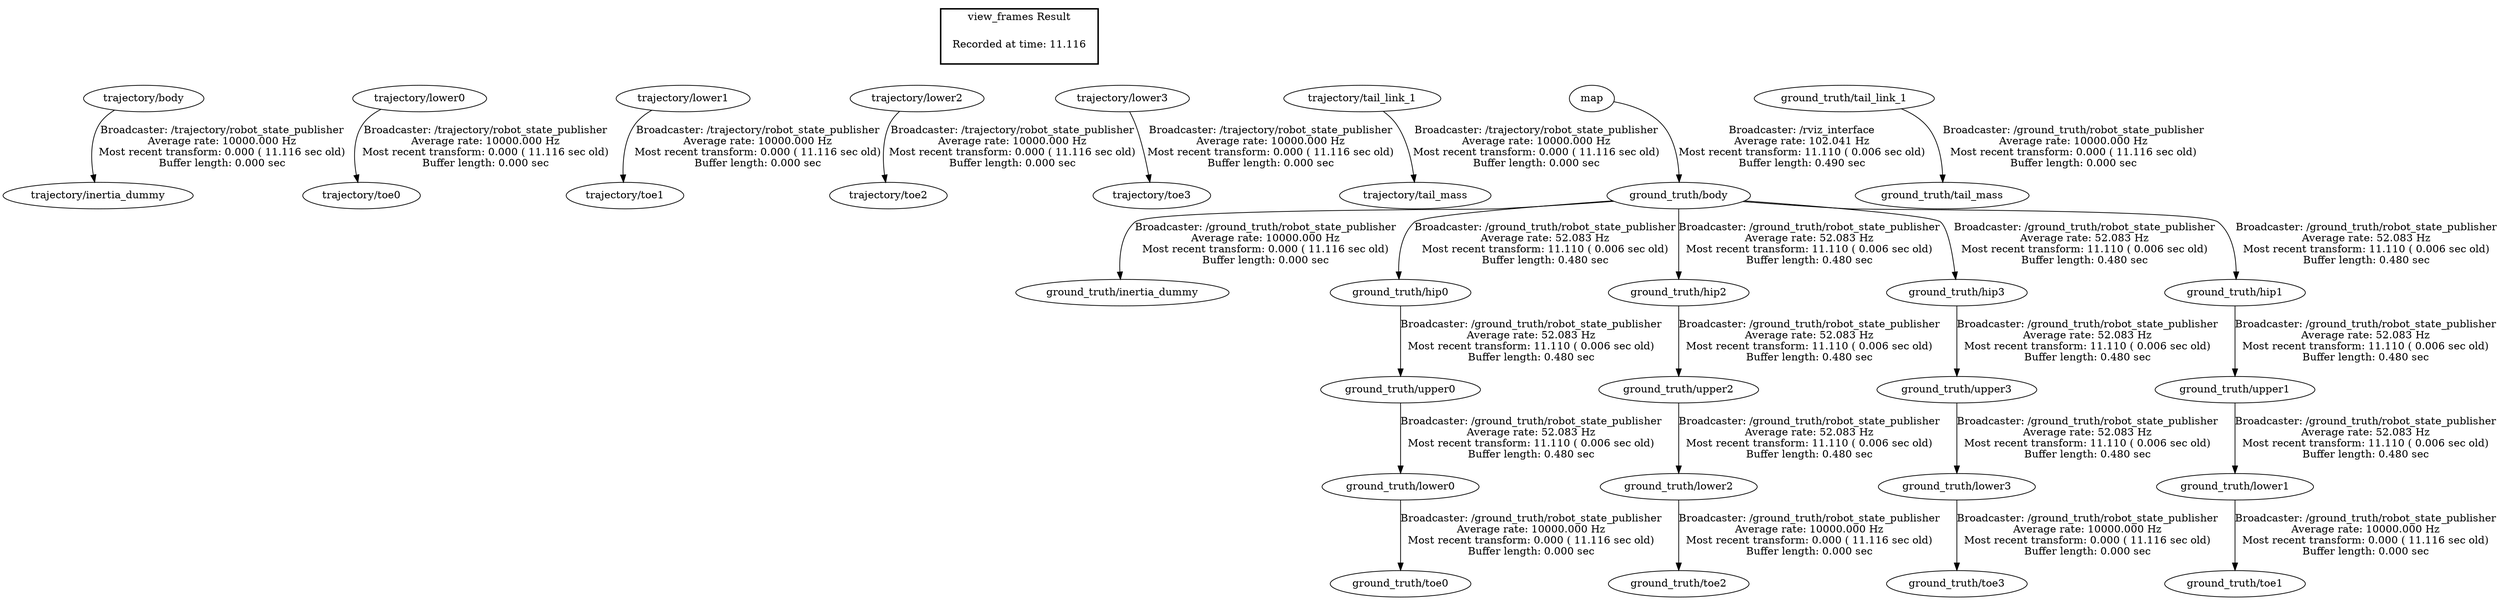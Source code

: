 digraph G {
"trajectory/body" -> "trajectory/inertia_dummy"[label="Broadcaster: /trajectory/robot_state_publisher\nAverage rate: 10000.000 Hz\nMost recent transform: 0.000 ( 11.116 sec old)\nBuffer length: 0.000 sec\n"];
"trajectory/lower0" -> "trajectory/toe0"[label="Broadcaster: /trajectory/robot_state_publisher\nAverage rate: 10000.000 Hz\nMost recent transform: 0.000 ( 11.116 sec old)\nBuffer length: 0.000 sec\n"];
"trajectory/lower1" -> "trajectory/toe1"[label="Broadcaster: /trajectory/robot_state_publisher\nAverage rate: 10000.000 Hz\nMost recent transform: 0.000 ( 11.116 sec old)\nBuffer length: 0.000 sec\n"];
"trajectory/lower2" -> "trajectory/toe2"[label="Broadcaster: /trajectory/robot_state_publisher\nAverage rate: 10000.000 Hz\nMost recent transform: 0.000 ( 11.116 sec old)\nBuffer length: 0.000 sec\n"];
"trajectory/lower3" -> "trajectory/toe3"[label="Broadcaster: /trajectory/robot_state_publisher\nAverage rate: 10000.000 Hz\nMost recent transform: 0.000 ( 11.116 sec old)\nBuffer length: 0.000 sec\n"];
"trajectory/tail_link_1" -> "trajectory/tail_mass"[label="Broadcaster: /trajectory/robot_state_publisher\nAverage rate: 10000.000 Hz\nMost recent transform: 0.000 ( 11.116 sec old)\nBuffer length: 0.000 sec\n"];
"ground_truth/body" -> "ground_truth/inertia_dummy"[label="Broadcaster: /ground_truth/robot_state_publisher\nAverage rate: 10000.000 Hz\nMost recent transform: 0.000 ( 11.116 sec old)\nBuffer length: 0.000 sec\n"];
"map" -> "ground_truth/body"[label="Broadcaster: /rviz_interface\nAverage rate: 102.041 Hz\nMost recent transform: 11.110 ( 0.006 sec old)\nBuffer length: 0.490 sec\n"];
"ground_truth/lower0" -> "ground_truth/toe0"[label="Broadcaster: /ground_truth/robot_state_publisher\nAverage rate: 10000.000 Hz\nMost recent transform: 0.000 ( 11.116 sec old)\nBuffer length: 0.000 sec\n"];
"ground_truth/upper0" -> "ground_truth/lower0"[label="Broadcaster: /ground_truth/robot_state_publisher\nAverage rate: 52.083 Hz\nMost recent transform: 11.110 ( 0.006 sec old)\nBuffer length: 0.480 sec\n"];
"ground_truth/lower1" -> "ground_truth/toe1"[label="Broadcaster: /ground_truth/robot_state_publisher\nAverage rate: 10000.000 Hz\nMost recent transform: 0.000 ( 11.116 sec old)\nBuffer length: 0.000 sec\n"];
"ground_truth/upper1" -> "ground_truth/lower1"[label="Broadcaster: /ground_truth/robot_state_publisher\nAverage rate: 52.083 Hz\nMost recent transform: 11.110 ( 0.006 sec old)\nBuffer length: 0.480 sec\n"];
"ground_truth/lower2" -> "ground_truth/toe2"[label="Broadcaster: /ground_truth/robot_state_publisher\nAverage rate: 10000.000 Hz\nMost recent transform: 0.000 ( 11.116 sec old)\nBuffer length: 0.000 sec\n"];
"ground_truth/upper2" -> "ground_truth/lower2"[label="Broadcaster: /ground_truth/robot_state_publisher\nAverage rate: 52.083 Hz\nMost recent transform: 11.110 ( 0.006 sec old)\nBuffer length: 0.480 sec\n"];
"ground_truth/lower3" -> "ground_truth/toe3"[label="Broadcaster: /ground_truth/robot_state_publisher\nAverage rate: 10000.000 Hz\nMost recent transform: 0.000 ( 11.116 sec old)\nBuffer length: 0.000 sec\n"];
"ground_truth/upper3" -> "ground_truth/lower3"[label="Broadcaster: /ground_truth/robot_state_publisher\nAverage rate: 52.083 Hz\nMost recent transform: 11.110 ( 0.006 sec old)\nBuffer length: 0.480 sec\n"];
"ground_truth/tail_link_1" -> "ground_truth/tail_mass"[label="Broadcaster: /ground_truth/robot_state_publisher\nAverage rate: 10000.000 Hz\nMost recent transform: 0.000 ( 11.116 sec old)\nBuffer length: 0.000 sec\n"];
"ground_truth/hip0" -> "ground_truth/upper0"[label="Broadcaster: /ground_truth/robot_state_publisher\nAverage rate: 52.083 Hz\nMost recent transform: 11.110 ( 0.006 sec old)\nBuffer length: 0.480 sec\n"];
"ground_truth/body" -> "ground_truth/hip0"[label="Broadcaster: /ground_truth/robot_state_publisher\nAverage rate: 52.083 Hz\nMost recent transform: 11.110 ( 0.006 sec old)\nBuffer length: 0.480 sec\n"];
"ground_truth/body" -> "ground_truth/hip2"[label="Broadcaster: /ground_truth/robot_state_publisher\nAverage rate: 52.083 Hz\nMost recent transform: 11.110 ( 0.006 sec old)\nBuffer length: 0.480 sec\n"];
"ground_truth/body" -> "ground_truth/hip3"[label="Broadcaster: /ground_truth/robot_state_publisher\nAverage rate: 52.083 Hz\nMost recent transform: 11.110 ( 0.006 sec old)\nBuffer length: 0.480 sec\n"];
"ground_truth/hip1" -> "ground_truth/upper1"[label="Broadcaster: /ground_truth/robot_state_publisher\nAverage rate: 52.083 Hz\nMost recent transform: 11.110 ( 0.006 sec old)\nBuffer length: 0.480 sec\n"];
"ground_truth/body" -> "ground_truth/hip1"[label="Broadcaster: /ground_truth/robot_state_publisher\nAverage rate: 52.083 Hz\nMost recent transform: 11.110 ( 0.006 sec old)\nBuffer length: 0.480 sec\n"];
"ground_truth/hip2" -> "ground_truth/upper2"[label="Broadcaster: /ground_truth/robot_state_publisher\nAverage rate: 52.083 Hz\nMost recent transform: 11.110 ( 0.006 sec old)\nBuffer length: 0.480 sec\n"];
"ground_truth/hip3" -> "ground_truth/upper3"[label="Broadcaster: /ground_truth/robot_state_publisher\nAverage rate: 52.083 Hz\nMost recent transform: 11.110 ( 0.006 sec old)\nBuffer length: 0.480 sec\n"];
edge [style=invis];
 subgraph cluster_legend { style=bold; color=black; label ="view_frames Result";
"Recorded at time: 11.116"[ shape=plaintext ] ;
 }->"trajectory/body";
edge [style=invis];
 subgraph cluster_legend { style=bold; color=black; label ="view_frames Result";
"Recorded at time: 11.116"[ shape=plaintext ] ;
 }->"trajectory/lower0";
edge [style=invis];
 subgraph cluster_legend { style=bold; color=black; label ="view_frames Result";
"Recorded at time: 11.116"[ shape=plaintext ] ;
 }->"trajectory/lower1";
edge [style=invis];
 subgraph cluster_legend { style=bold; color=black; label ="view_frames Result";
"Recorded at time: 11.116"[ shape=plaintext ] ;
 }->"trajectory/lower2";
edge [style=invis];
 subgraph cluster_legend { style=bold; color=black; label ="view_frames Result";
"Recorded at time: 11.116"[ shape=plaintext ] ;
 }->"trajectory/lower3";
edge [style=invis];
 subgraph cluster_legend { style=bold; color=black; label ="view_frames Result";
"Recorded at time: 11.116"[ shape=plaintext ] ;
 }->"trajectory/tail_link_1";
edge [style=invis];
 subgraph cluster_legend { style=bold; color=black; label ="view_frames Result";
"Recorded at time: 11.116"[ shape=plaintext ] ;
 }->"ground_truth/tail_link_1";
edge [style=invis];
 subgraph cluster_legend { style=bold; color=black; label ="view_frames Result";
"Recorded at time: 11.116"[ shape=plaintext ] ;
 }->"map";
}
